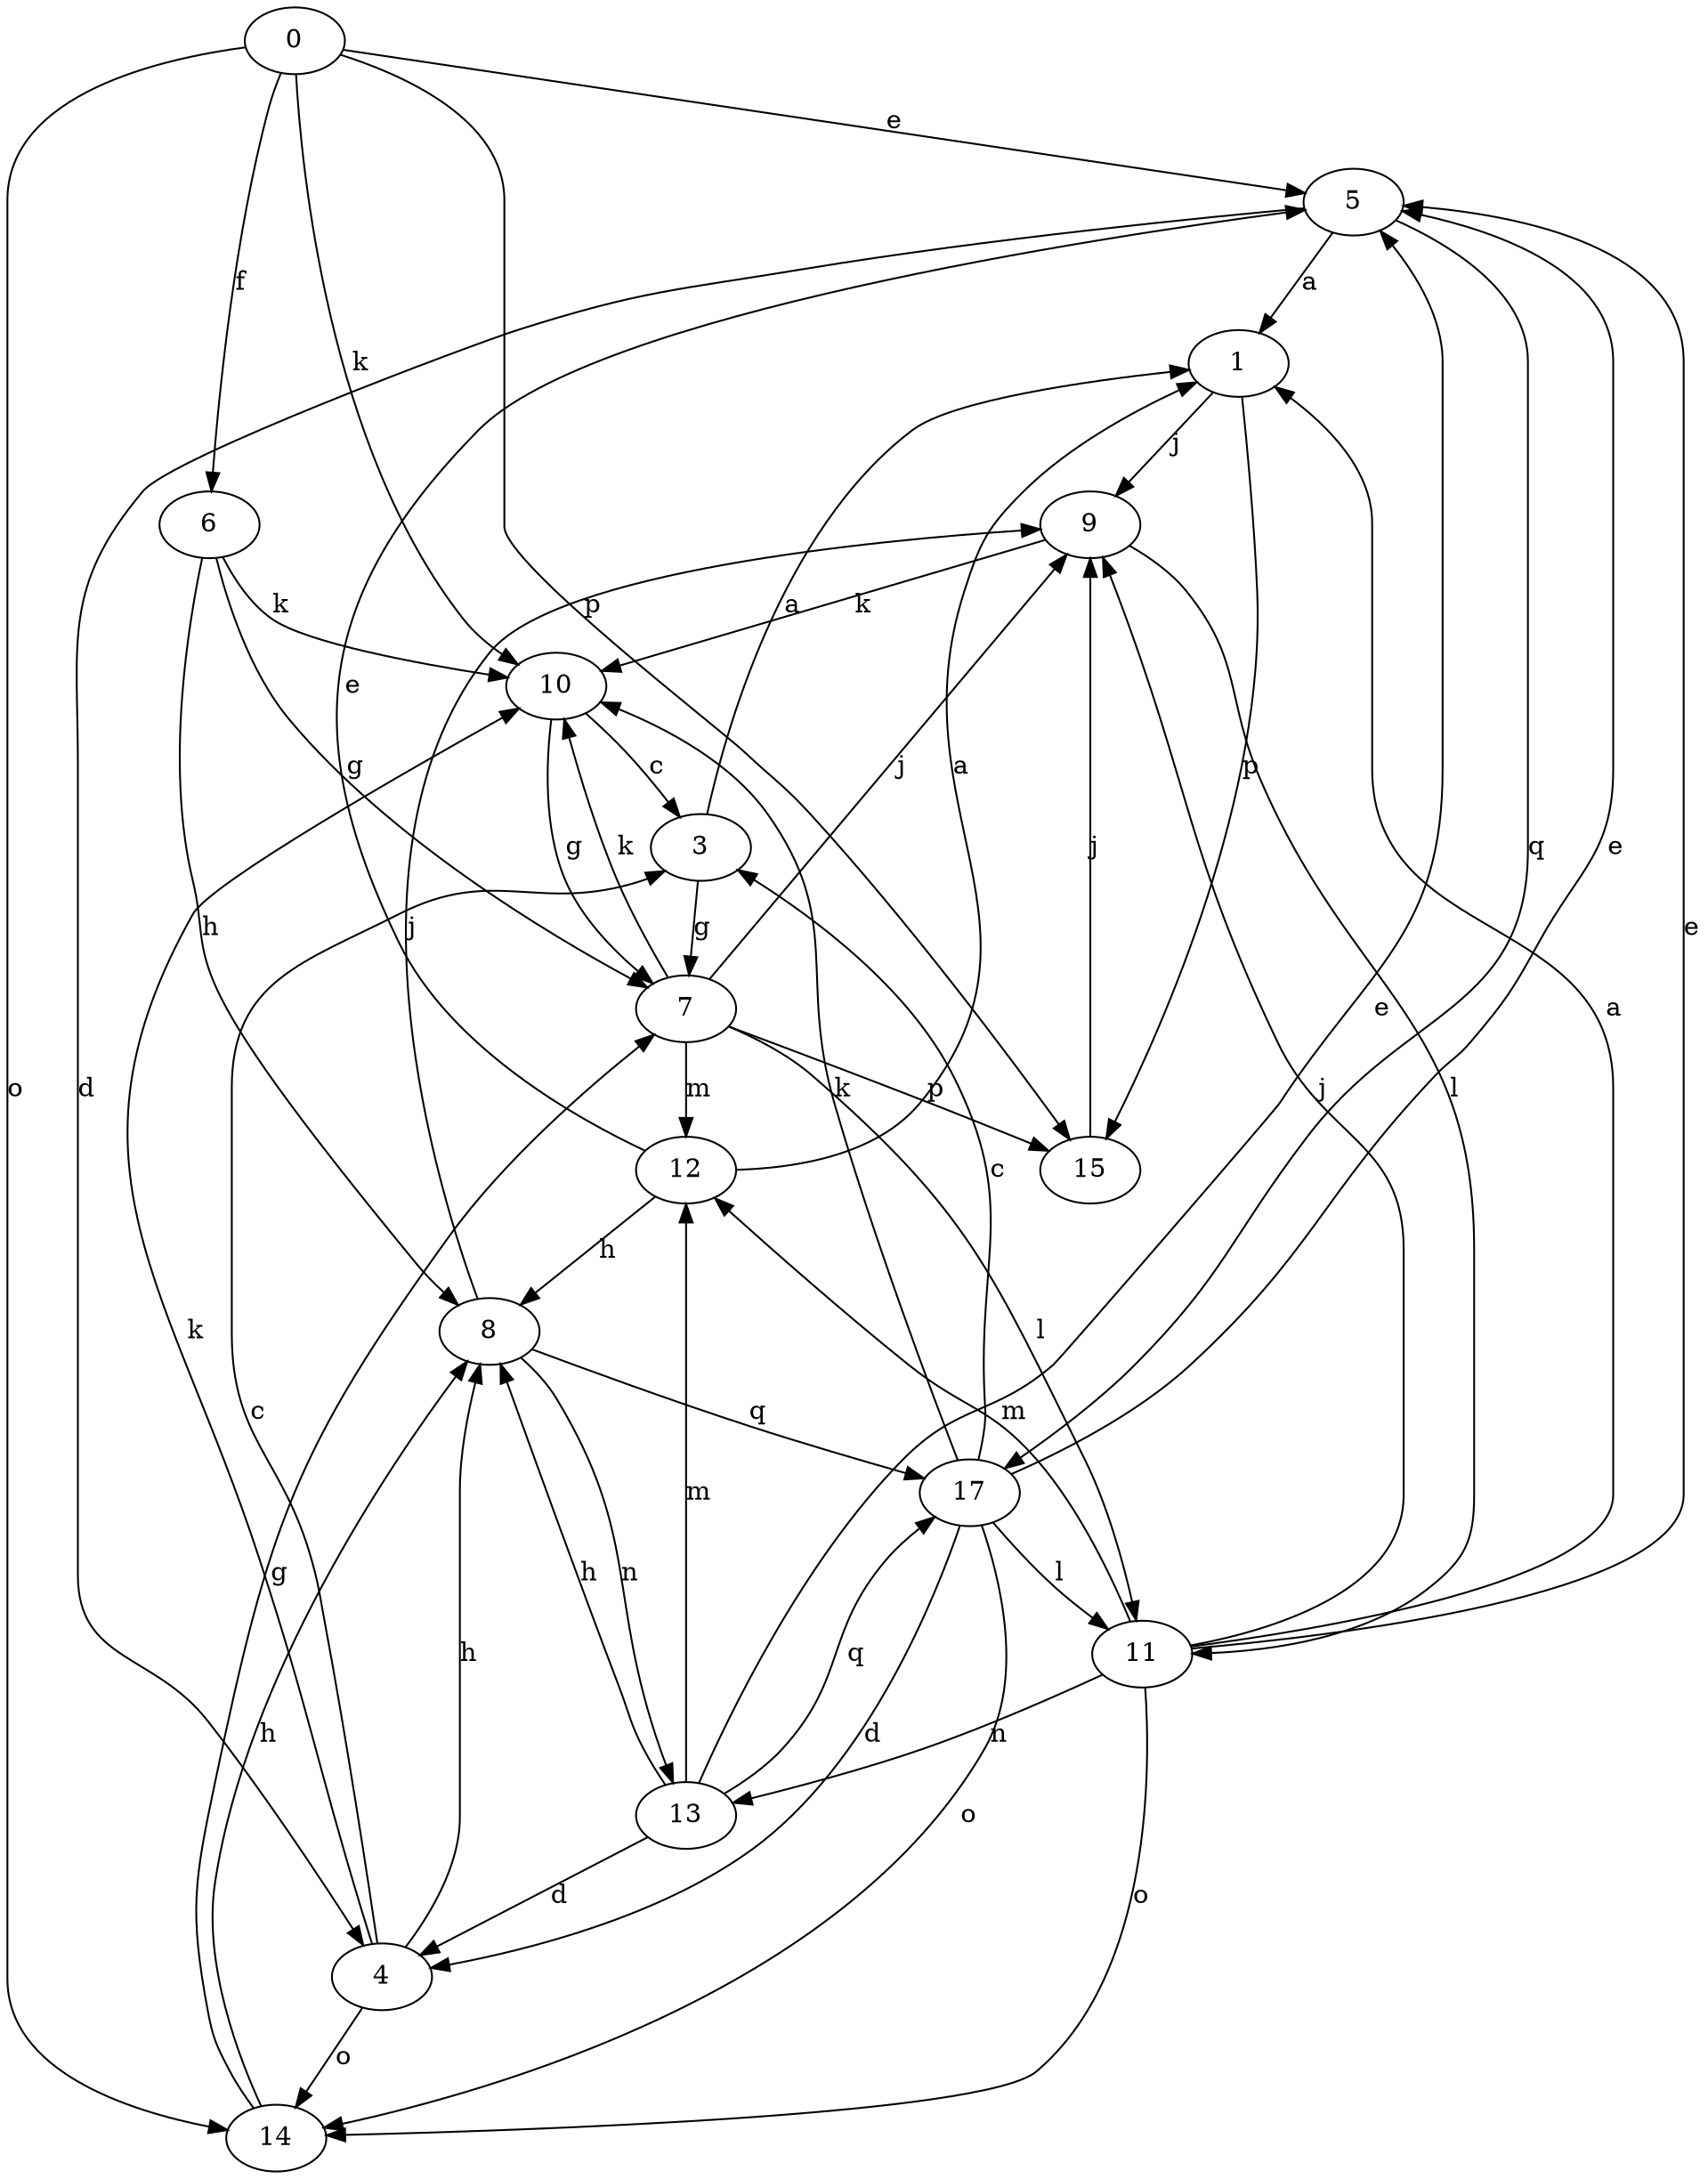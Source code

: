 strict digraph  {
0;
1;
3;
4;
5;
6;
7;
8;
9;
10;
11;
12;
13;
14;
15;
17;
0 -> 5  [label=e];
0 -> 6  [label=f];
0 -> 10  [label=k];
0 -> 14  [label=o];
0 -> 15  [label=p];
1 -> 9  [label=j];
1 -> 15  [label=p];
3 -> 1  [label=a];
3 -> 7  [label=g];
4 -> 3  [label=c];
4 -> 8  [label=h];
4 -> 10  [label=k];
4 -> 14  [label=o];
5 -> 1  [label=a];
5 -> 4  [label=d];
5 -> 17  [label=q];
6 -> 7  [label=g];
6 -> 8  [label=h];
6 -> 10  [label=k];
7 -> 9  [label=j];
7 -> 10  [label=k];
7 -> 11  [label=l];
7 -> 12  [label=m];
7 -> 15  [label=p];
8 -> 9  [label=j];
8 -> 13  [label=n];
8 -> 17  [label=q];
9 -> 10  [label=k];
9 -> 11  [label=l];
10 -> 3  [label=c];
10 -> 7  [label=g];
11 -> 1  [label=a];
11 -> 5  [label=e];
11 -> 9  [label=j];
11 -> 12  [label=m];
11 -> 13  [label=n];
11 -> 14  [label=o];
12 -> 1  [label=a];
12 -> 5  [label=e];
12 -> 8  [label=h];
13 -> 4  [label=d];
13 -> 5  [label=e];
13 -> 8  [label=h];
13 -> 12  [label=m];
13 -> 17  [label=q];
14 -> 7  [label=g];
14 -> 8  [label=h];
15 -> 9  [label=j];
17 -> 3  [label=c];
17 -> 4  [label=d];
17 -> 5  [label=e];
17 -> 10  [label=k];
17 -> 11  [label=l];
17 -> 14  [label=o];
}
